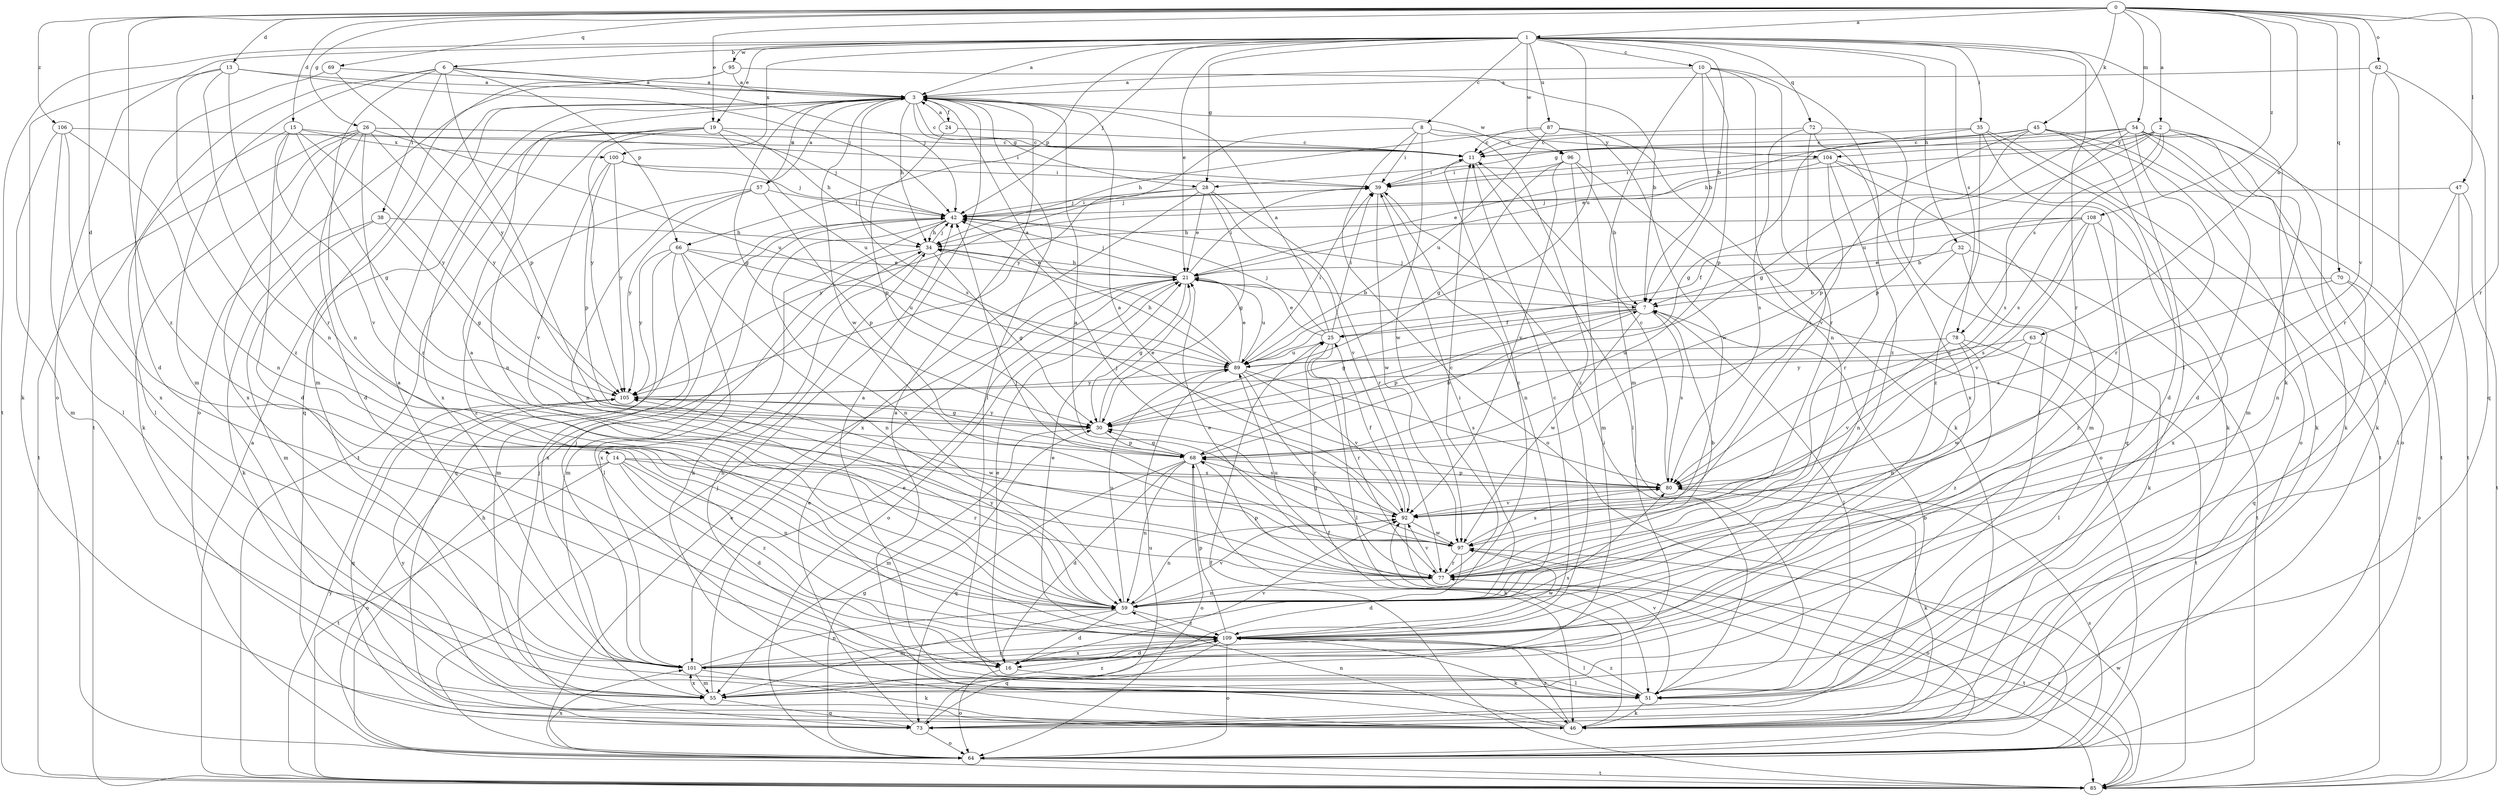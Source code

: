 strict digraph  {
0;
1;
2;
3;
6;
7;
8;
10;
11;
13;
14;
15;
16;
19;
21;
24;
25;
26;
28;
30;
32;
34;
35;
38;
39;
42;
45;
46;
47;
51;
54;
55;
57;
59;
62;
63;
64;
66;
68;
69;
70;
72;
73;
77;
78;
80;
85;
87;
89;
92;
95;
96;
97;
100;
101;
104;
105;
106;
108;
109;
0 -> 1  [label=a];
0 -> 2  [label=a];
0 -> 13  [label=d];
0 -> 14  [label=d];
0 -> 15  [label=d];
0 -> 19  [label=e];
0 -> 26  [label=g];
0 -> 45  [label=k];
0 -> 47  [label=l];
0 -> 54  [label=m];
0 -> 62  [label=o];
0 -> 63  [label=o];
0 -> 69  [label=q];
0 -> 70  [label=q];
0 -> 77  [label=r];
0 -> 92  [label=v];
0 -> 106  [label=z];
0 -> 108  [label=z];
0 -> 109  [label=z];
1 -> 3  [label=a];
1 -> 6  [label=b];
1 -> 7  [label=b];
1 -> 8  [label=c];
1 -> 10  [label=c];
1 -> 19  [label=e];
1 -> 21  [label=e];
1 -> 28  [label=g];
1 -> 32  [label=h];
1 -> 35  [label=i];
1 -> 42  [label=j];
1 -> 46  [label=k];
1 -> 51  [label=l];
1 -> 64  [label=o];
1 -> 66  [label=p];
1 -> 72  [label=q];
1 -> 77  [label=r];
1 -> 78  [label=s];
1 -> 85  [label=t];
1 -> 87  [label=u];
1 -> 89  [label=u];
1 -> 95  [label=w];
1 -> 96  [label=w];
1 -> 100  [label=x];
2 -> 28  [label=g];
2 -> 34  [label=h];
2 -> 46  [label=k];
2 -> 55  [label=m];
2 -> 78  [label=s];
2 -> 80  [label=s];
2 -> 89  [label=u];
2 -> 104  [label=y];
3 -> 11  [label=c];
3 -> 24  [label=f];
3 -> 28  [label=g];
3 -> 30  [label=g];
3 -> 34  [label=h];
3 -> 51  [label=l];
3 -> 57  [label=n];
3 -> 73  [label=q];
3 -> 80  [label=s];
3 -> 96  [label=w];
3 -> 97  [label=w];
6 -> 3  [label=a];
6 -> 38  [label=i];
6 -> 42  [label=j];
6 -> 55  [label=m];
6 -> 59  [label=n];
6 -> 66  [label=p];
6 -> 68  [label=p];
6 -> 85  [label=t];
7 -> 25  [label=f];
7 -> 30  [label=g];
7 -> 42  [label=j];
7 -> 51  [label=l];
7 -> 68  [label=p];
7 -> 80  [label=s];
7 -> 97  [label=w];
8 -> 39  [label=i];
8 -> 64  [label=o];
8 -> 97  [label=w];
8 -> 104  [label=y];
8 -> 105  [label=y];
8 -> 109  [label=z];
10 -> 3  [label=a];
10 -> 7  [label=b];
10 -> 55  [label=m];
10 -> 59  [label=n];
10 -> 68  [label=p];
10 -> 77  [label=r];
10 -> 109  [label=z];
11 -> 39  [label=i];
11 -> 51  [label=l];
13 -> 3  [label=a];
13 -> 42  [label=j];
13 -> 46  [label=k];
13 -> 59  [label=n];
13 -> 77  [label=r];
13 -> 109  [label=z];
14 -> 16  [label=d];
14 -> 59  [label=n];
14 -> 64  [label=o];
14 -> 77  [label=r];
14 -> 80  [label=s];
14 -> 85  [label=t];
14 -> 109  [label=z];
15 -> 16  [label=d];
15 -> 30  [label=g];
15 -> 39  [label=i];
15 -> 51  [label=l];
15 -> 92  [label=v];
15 -> 100  [label=x];
15 -> 105  [label=y];
16 -> 21  [label=e];
16 -> 51  [label=l];
16 -> 64  [label=o];
16 -> 92  [label=v];
19 -> 11  [label=c];
19 -> 34  [label=h];
19 -> 59  [label=n];
19 -> 85  [label=t];
19 -> 89  [label=u];
19 -> 101  [label=x];
19 -> 105  [label=y];
21 -> 7  [label=b];
21 -> 30  [label=g];
21 -> 34  [label=h];
21 -> 39  [label=i];
21 -> 42  [label=j];
21 -> 64  [label=o];
21 -> 89  [label=u];
24 -> 3  [label=a];
24 -> 11  [label=c];
24 -> 68  [label=p];
25 -> 3  [label=a];
25 -> 21  [label=e];
25 -> 39  [label=i];
25 -> 42  [label=j];
25 -> 51  [label=l];
25 -> 77  [label=r];
25 -> 89  [label=u];
26 -> 11  [label=c];
26 -> 16  [label=d];
26 -> 42  [label=j];
26 -> 46  [label=k];
26 -> 77  [label=r];
26 -> 85  [label=t];
26 -> 89  [label=u];
26 -> 101  [label=x];
26 -> 105  [label=y];
28 -> 21  [label=e];
28 -> 30  [label=g];
28 -> 42  [label=j];
28 -> 77  [label=r];
28 -> 92  [label=v];
28 -> 101  [label=x];
28 -> 105  [label=y];
30 -> 21  [label=e];
30 -> 55  [label=m];
30 -> 68  [label=p];
30 -> 105  [label=y];
32 -> 21  [label=e];
32 -> 46  [label=k];
32 -> 59  [label=n];
32 -> 85  [label=t];
34 -> 21  [label=e];
34 -> 30  [label=g];
34 -> 42  [label=j];
34 -> 55  [label=m];
34 -> 101  [label=x];
35 -> 11  [label=c];
35 -> 30  [label=g];
35 -> 46  [label=k];
35 -> 64  [label=o];
35 -> 85  [label=t];
35 -> 109  [label=z];
38 -> 30  [label=g];
38 -> 34  [label=h];
38 -> 46  [label=k];
38 -> 55  [label=m];
39 -> 42  [label=j];
39 -> 59  [label=n];
39 -> 97  [label=w];
42 -> 34  [label=h];
42 -> 39  [label=i];
42 -> 46  [label=k];
42 -> 59  [label=n];
42 -> 73  [label=q];
45 -> 11  [label=c];
45 -> 16  [label=d];
45 -> 21  [label=e];
45 -> 30  [label=g];
45 -> 46  [label=k];
45 -> 68  [label=p];
45 -> 85  [label=t];
46 -> 3  [label=a];
46 -> 25  [label=f];
46 -> 59  [label=n];
46 -> 105  [label=y];
46 -> 109  [label=z];
47 -> 42  [label=j];
47 -> 51  [label=l];
47 -> 59  [label=n];
47 -> 85  [label=t];
51 -> 3  [label=a];
51 -> 34  [label=h];
51 -> 39  [label=i];
51 -> 46  [label=k];
51 -> 92  [label=v];
51 -> 109  [label=z];
54 -> 11  [label=c];
54 -> 16  [label=d];
54 -> 39  [label=i];
54 -> 46  [label=k];
54 -> 64  [label=o];
54 -> 68  [label=p];
54 -> 77  [label=r];
54 -> 80  [label=s];
54 -> 85  [label=t];
55 -> 21  [label=e];
55 -> 73  [label=q];
55 -> 101  [label=x];
55 -> 109  [label=z];
57 -> 3  [label=a];
57 -> 42  [label=j];
57 -> 59  [label=n];
57 -> 68  [label=p];
57 -> 105  [label=y];
57 -> 109  [label=z];
59 -> 3  [label=a];
59 -> 11  [label=c];
59 -> 16  [label=d];
59 -> 39  [label=i];
59 -> 55  [label=m];
59 -> 89  [label=u];
59 -> 92  [label=v];
59 -> 105  [label=y];
59 -> 109  [label=z];
62 -> 3  [label=a];
62 -> 51  [label=l];
62 -> 73  [label=q];
62 -> 77  [label=r];
63 -> 85  [label=t];
63 -> 89  [label=u];
63 -> 97  [label=w];
63 -> 105  [label=y];
64 -> 21  [label=e];
64 -> 30  [label=g];
64 -> 42  [label=j];
64 -> 80  [label=s];
64 -> 85  [label=t];
64 -> 101  [label=x];
66 -> 21  [label=e];
66 -> 51  [label=l];
66 -> 55  [label=m];
66 -> 59  [label=n];
66 -> 89  [label=u];
66 -> 101  [label=x];
66 -> 105  [label=y];
68 -> 7  [label=b];
68 -> 16  [label=d];
68 -> 30  [label=g];
68 -> 46  [label=k];
68 -> 59  [label=n];
68 -> 64  [label=o];
68 -> 73  [label=q];
68 -> 80  [label=s];
69 -> 3  [label=a];
69 -> 16  [label=d];
69 -> 105  [label=y];
70 -> 7  [label=b];
70 -> 64  [label=o];
70 -> 73  [label=q];
70 -> 80  [label=s];
72 -> 11  [label=c];
72 -> 51  [label=l];
72 -> 80  [label=s];
72 -> 92  [label=v];
72 -> 101  [label=x];
73 -> 7  [label=b];
73 -> 21  [label=e];
73 -> 42  [label=j];
73 -> 64  [label=o];
73 -> 89  [label=u];
77 -> 7  [label=b];
77 -> 11  [label=c];
77 -> 21  [label=e];
77 -> 59  [label=n];
77 -> 68  [label=p];
77 -> 85  [label=t];
77 -> 89  [label=u];
77 -> 92  [label=v];
78 -> 51  [label=l];
78 -> 59  [label=n];
78 -> 89  [label=u];
78 -> 92  [label=v];
78 -> 109  [label=z];
80 -> 11  [label=c];
80 -> 46  [label=k];
80 -> 68  [label=p];
80 -> 92  [label=v];
85 -> 3  [label=a];
85 -> 25  [label=f];
85 -> 34  [label=h];
85 -> 77  [label=r];
85 -> 97  [label=w];
85 -> 105  [label=y];
87 -> 11  [label=c];
87 -> 34  [label=h];
87 -> 46  [label=k];
87 -> 89  [label=u];
87 -> 97  [label=w];
89 -> 3  [label=a];
89 -> 21  [label=e];
89 -> 34  [label=h];
89 -> 39  [label=i];
89 -> 77  [label=r];
89 -> 80  [label=s];
89 -> 92  [label=v];
89 -> 105  [label=y];
92 -> 3  [label=a];
92 -> 25  [label=f];
92 -> 42  [label=j];
92 -> 59  [label=n];
92 -> 85  [label=t];
92 -> 97  [label=w];
95 -> 3  [label=a];
95 -> 7  [label=b];
95 -> 55  [label=m];
95 -> 64  [label=o];
96 -> 7  [label=b];
96 -> 30  [label=g];
96 -> 39  [label=i];
96 -> 55  [label=m];
96 -> 64  [label=o];
96 -> 92  [label=v];
97 -> 3  [label=a];
97 -> 16  [label=d];
97 -> 30  [label=g];
97 -> 42  [label=j];
97 -> 64  [label=o];
97 -> 77  [label=r];
97 -> 80  [label=s];
100 -> 39  [label=i];
100 -> 42  [label=j];
100 -> 68  [label=p];
100 -> 92  [label=v];
100 -> 105  [label=y];
101 -> 3  [label=a];
101 -> 42  [label=j];
101 -> 46  [label=k];
101 -> 55  [label=m];
101 -> 59  [label=n];
101 -> 80  [label=s];
101 -> 109  [label=z];
104 -> 21  [label=e];
104 -> 39  [label=i];
104 -> 55  [label=m];
104 -> 73  [label=q];
104 -> 77  [label=r];
104 -> 80  [label=s];
105 -> 30  [label=g];
105 -> 73  [label=q];
105 -> 97  [label=w];
106 -> 11  [label=c];
106 -> 51  [label=l];
106 -> 55  [label=m];
106 -> 59  [label=n];
106 -> 101  [label=x];
108 -> 7  [label=b];
108 -> 25  [label=f];
108 -> 34  [label=h];
108 -> 80  [label=s];
108 -> 92  [label=v];
108 -> 101  [label=x];
108 -> 109  [label=z];
109 -> 11  [label=c];
109 -> 16  [label=d];
109 -> 21  [label=e];
109 -> 46  [label=k];
109 -> 51  [label=l];
109 -> 64  [label=o];
109 -> 68  [label=p];
109 -> 73  [label=q];
109 -> 97  [label=w];
109 -> 101  [label=x];
}
